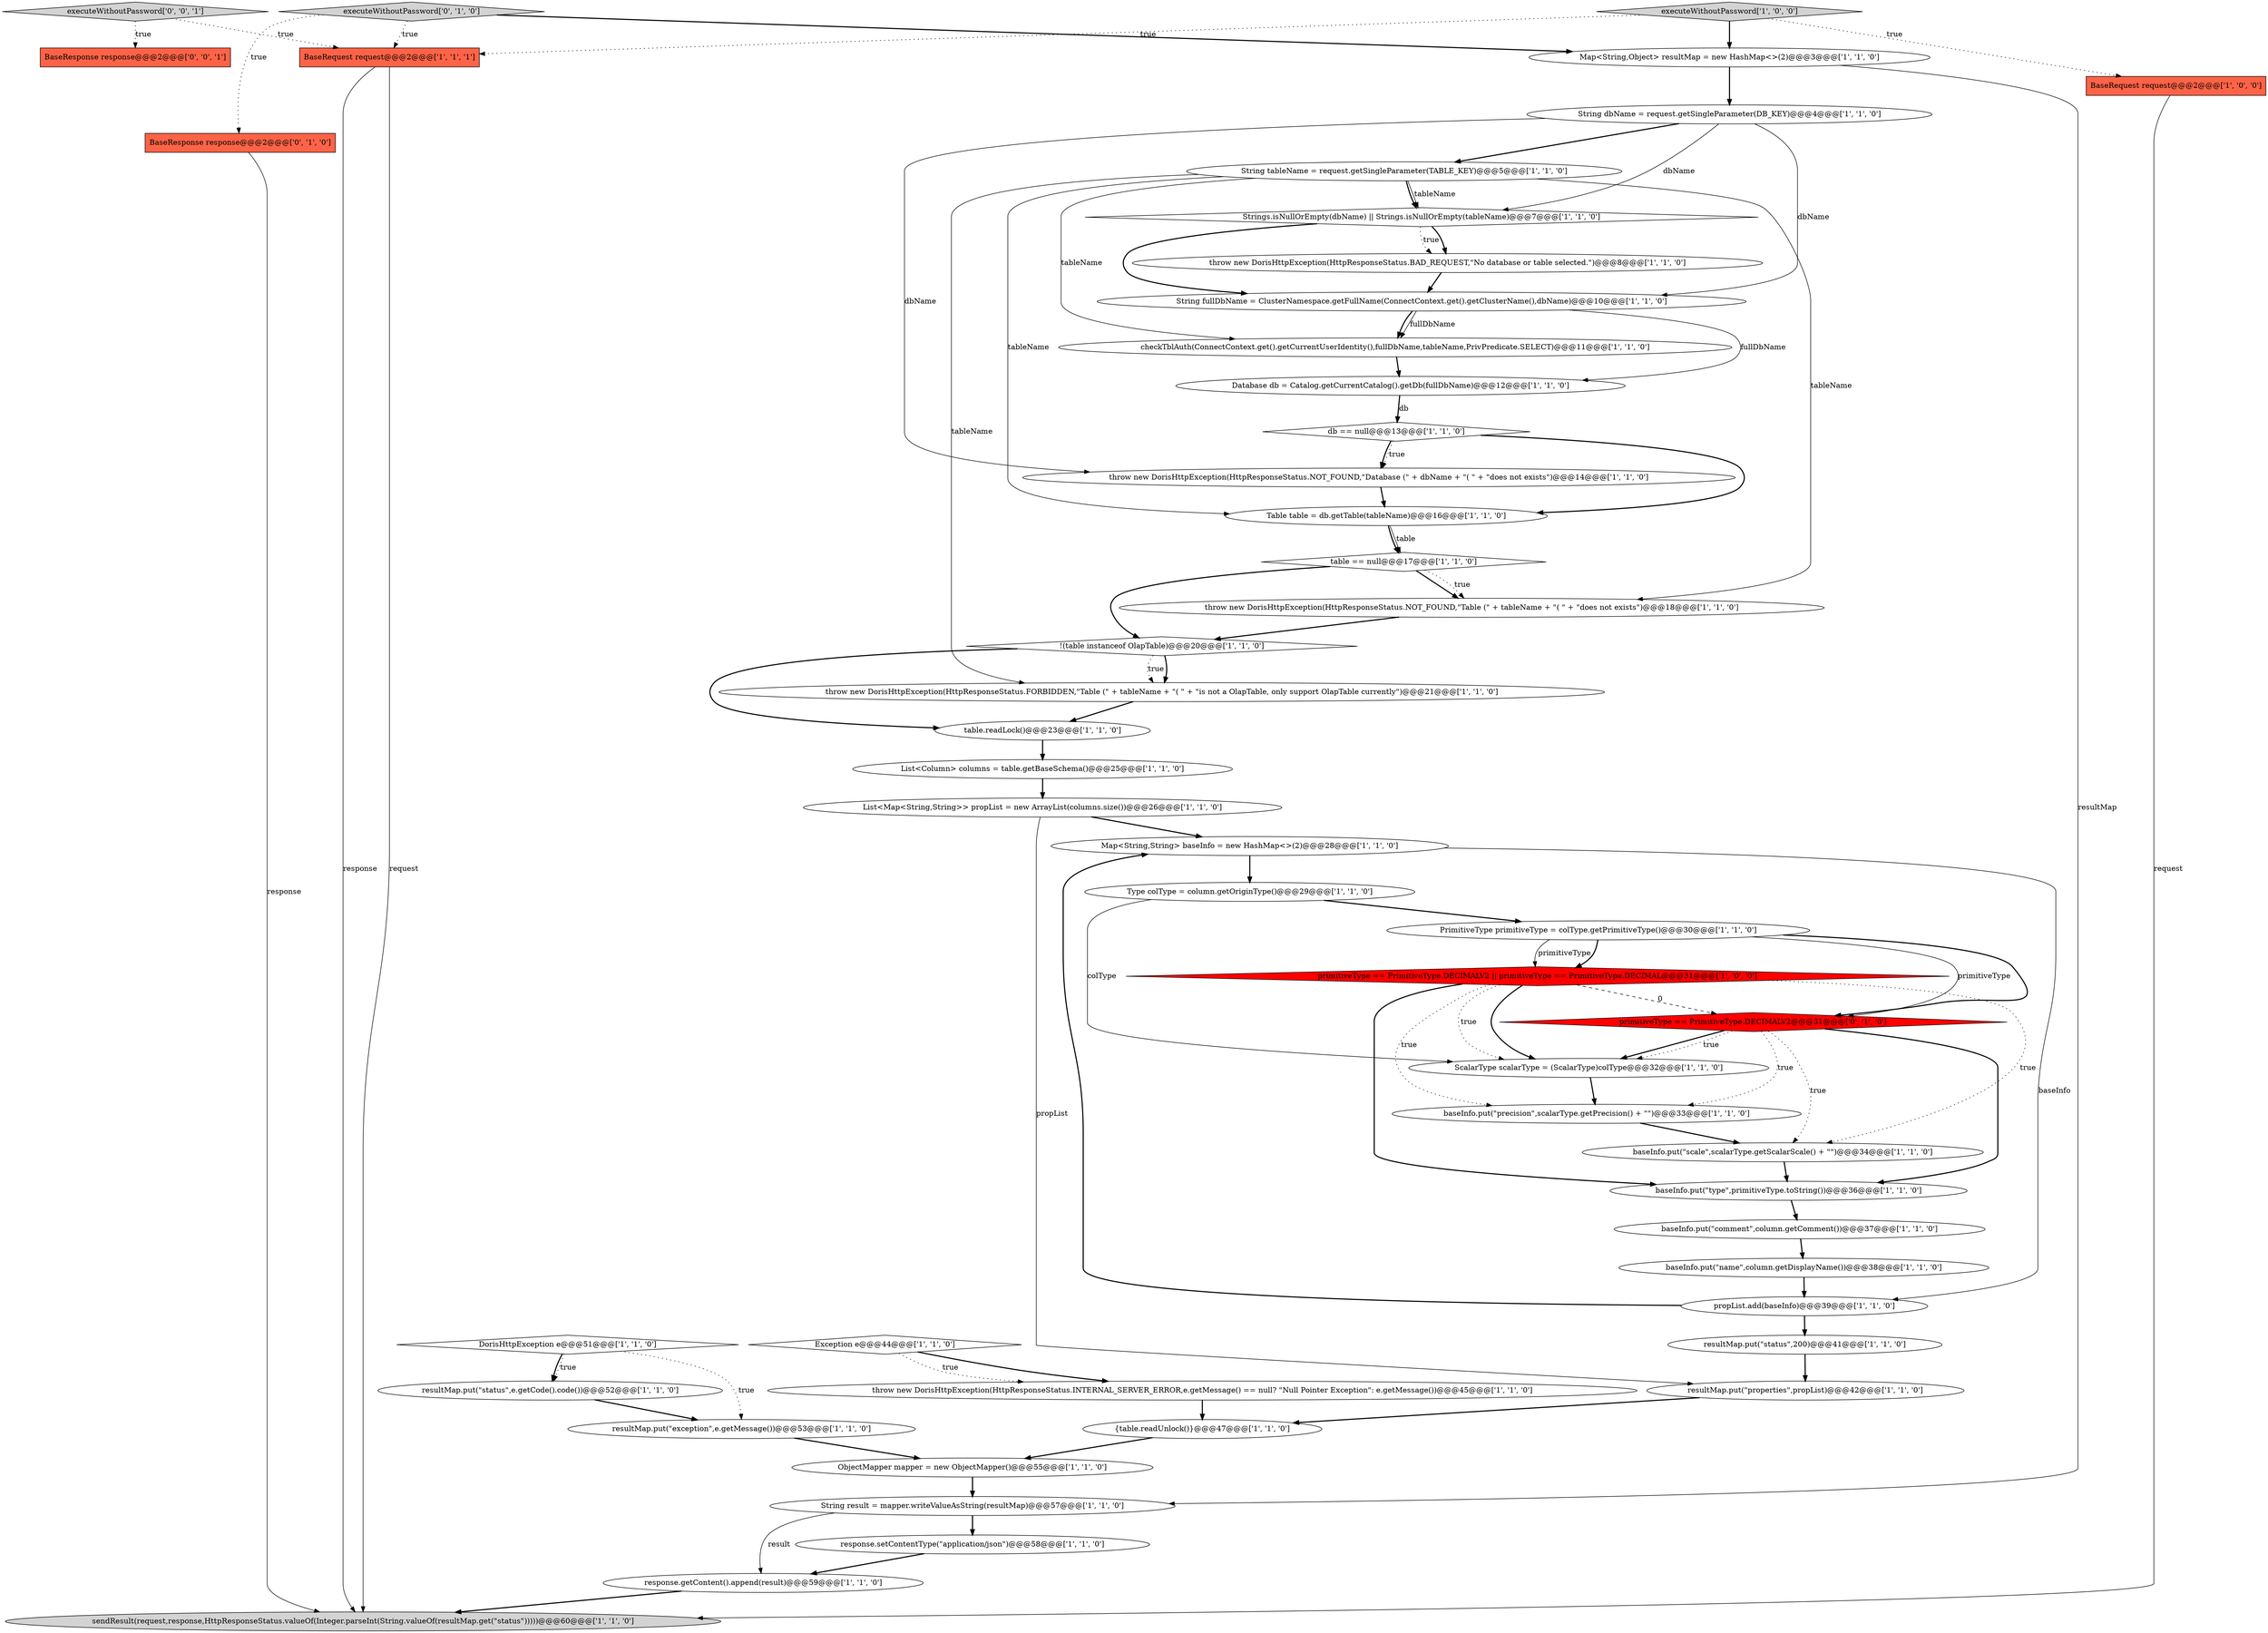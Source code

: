 digraph {
11 [style = filled, label = "String dbName = request.getSingleParameter(DB_KEY)@@@4@@@['1', '1', '0']", fillcolor = white, shape = ellipse image = "AAA0AAABBB1BBB"];
30 [style = filled, label = "throw new DorisHttpException(HttpResponseStatus.FORBIDDEN,\"Table (\" + tableName + \"( \" + \"is not a OlapTable, only support OlapTable currently\")@@@21@@@['1', '1', '0']", fillcolor = white, shape = ellipse image = "AAA0AAABBB1BBB"];
43 [style = filled, label = "propList.add(baseInfo)@@@39@@@['1', '1', '0']", fillcolor = white, shape = ellipse image = "AAA0AAABBB1BBB"];
0 [style = filled, label = "throw new DorisHttpException(HttpResponseStatus.NOT_FOUND,\"Table (\" + tableName + \"( \" + \"does not exists\")@@@18@@@['1', '1', '0']", fillcolor = white, shape = ellipse image = "AAA0AAABBB1BBB"];
35 [style = filled, label = "Exception e@@@44@@@['1', '1', '0']", fillcolor = white, shape = diamond image = "AAA0AAABBB1BBB"];
26 [style = filled, label = "sendResult(request,response,HttpResponseStatus.valueOf(Integer.parseInt(String.valueOf(resultMap.get(\"status\")))))@@@60@@@['1', '1', '0']", fillcolor = lightgray, shape = ellipse image = "AAA0AAABBB1BBB"];
37 [style = filled, label = "DorisHttpException e@@@51@@@['1', '1', '0']", fillcolor = white, shape = diamond image = "AAA0AAABBB1BBB"];
17 [style = filled, label = "response.setContentType(\"application/json\")@@@58@@@['1', '1', '0']", fillcolor = white, shape = ellipse image = "AAA0AAABBB1BBB"];
4 [style = filled, label = "Map<String,Object> resultMap = new HashMap<>(2)@@@3@@@['1', '1', '0']", fillcolor = white, shape = ellipse image = "AAA0AAABBB1BBB"];
40 [style = filled, label = "resultMap.put(\"exception\",e.getMessage())@@@53@@@['1', '1', '0']", fillcolor = white, shape = ellipse image = "AAA0AAABBB1BBB"];
28 [style = filled, label = "throw new DorisHttpException(HttpResponseStatus.NOT_FOUND,\"Database (\" + dbName + \"( \" + \"does not exists\")@@@14@@@['1', '1', '0']", fillcolor = white, shape = ellipse image = "AAA0AAABBB1BBB"];
33 [style = filled, label = "primitiveType == PrimitiveType.DECIMALV2 || primitiveType == PrimitiveType.DECIMAL@@@31@@@['1', '0', '0']", fillcolor = red, shape = diamond image = "AAA1AAABBB1BBB"];
25 [style = filled, label = "throw new DorisHttpException(HttpResponseStatus.BAD_REQUEST,\"No database or table selected.\")@@@8@@@['1', '1', '0']", fillcolor = white, shape = ellipse image = "AAA0AAABBB1BBB"];
1 [style = filled, label = "String result = mapper.writeValueAsString(resultMap)@@@57@@@['1', '1', '0']", fillcolor = white, shape = ellipse image = "AAA0AAABBB1BBB"];
21 [style = filled, label = "table == null@@@17@@@['1', '1', '0']", fillcolor = white, shape = diamond image = "AAA0AAABBB1BBB"];
49 [style = filled, label = "executeWithoutPassword['0', '0', '1']", fillcolor = lightgray, shape = diamond image = "AAA0AAABBB3BBB"];
5 [style = filled, label = "resultMap.put(\"status\",200)@@@41@@@['1', '1', '0']", fillcolor = white, shape = ellipse image = "AAA0AAABBB1BBB"];
2 [style = filled, label = "baseInfo.put(\"precision\",scalarType.getPrecision() + \"\")@@@33@@@['1', '1', '0']", fillcolor = white, shape = ellipse image = "AAA0AAABBB1BBB"];
39 [style = filled, label = "baseInfo.put(\"scale\",scalarType.getScalarScale() + \"\")@@@34@@@['1', '1', '0']", fillcolor = white, shape = ellipse image = "AAA0AAABBB1BBB"];
48 [style = filled, label = "BaseResponse response@@@2@@@['0', '0', '1']", fillcolor = tomato, shape = box image = "AAA0AAABBB3BBB"];
46 [style = filled, label = "primitiveType == PrimitiveType.DECIMALV2@@@31@@@['0', '1', '0']", fillcolor = red, shape = diamond image = "AAA1AAABBB2BBB"];
31 [style = filled, label = "ObjectMapper mapper = new ObjectMapper()@@@55@@@['1', '1', '0']", fillcolor = white, shape = ellipse image = "AAA0AAABBB1BBB"];
14 [style = filled, label = "db == null@@@13@@@['1', '1', '0']", fillcolor = white, shape = diamond image = "AAA0AAABBB1BBB"];
32 [style = filled, label = "BaseRequest request@@@2@@@['1', '1', '1']", fillcolor = tomato, shape = box image = "AAA0AAABBB1BBB"];
10 [style = filled, label = "Table table = db.getTable(tableName)@@@16@@@['1', '1', '0']", fillcolor = white, shape = ellipse image = "AAA0AAABBB1BBB"];
47 [style = filled, label = "executeWithoutPassword['0', '1', '0']", fillcolor = lightgray, shape = diamond image = "AAA0AAABBB2BBB"];
45 [style = filled, label = "BaseResponse response@@@2@@@['0', '1', '0']", fillcolor = tomato, shape = box image = "AAA0AAABBB2BBB"];
22 [style = filled, label = "BaseRequest request@@@2@@@['1', '0', '0']", fillcolor = tomato, shape = box image = "AAA0AAABBB1BBB"];
18 [style = filled, label = "response.getContent().append(result)@@@59@@@['1', '1', '0']", fillcolor = white, shape = ellipse image = "AAA0AAABBB1BBB"];
36 [style = filled, label = "String tableName = request.getSingleParameter(TABLE_KEY)@@@5@@@['1', '1', '0']", fillcolor = white, shape = ellipse image = "AAA0AAABBB1BBB"];
12 [style = filled, label = "executeWithoutPassword['1', '0', '0']", fillcolor = lightgray, shape = diamond image = "AAA0AAABBB1BBB"];
44 [style = filled, label = "Database db = Catalog.getCurrentCatalog().getDb(fullDbName)@@@12@@@['1', '1', '0']", fillcolor = white, shape = ellipse image = "AAA0AAABBB1BBB"];
19 [style = filled, label = "!(table instanceof OlapTable)@@@20@@@['1', '1', '0']", fillcolor = white, shape = diamond image = "AAA0AAABBB1BBB"];
15 [style = filled, label = "PrimitiveType primitiveType = colType.getPrimitiveType()@@@30@@@['1', '1', '0']", fillcolor = white, shape = ellipse image = "AAA0AAABBB1BBB"];
20 [style = filled, label = "baseInfo.put(\"comment\",column.getComment())@@@37@@@['1', '1', '0']", fillcolor = white, shape = ellipse image = "AAA0AAABBB1BBB"];
23 [style = filled, label = "Map<String,String> baseInfo = new HashMap<>(2)@@@28@@@['1', '1', '0']", fillcolor = white, shape = ellipse image = "AAA0AAABBB1BBB"];
42 [style = filled, label = "List<Column> columns = table.getBaseSchema()@@@25@@@['1', '1', '0']", fillcolor = white, shape = ellipse image = "AAA0AAABBB1BBB"];
24 [style = filled, label = "resultMap.put(\"status\",e.getCode().code())@@@52@@@['1', '1', '0']", fillcolor = white, shape = ellipse image = "AAA0AAABBB1BBB"];
6 [style = filled, label = "List<Map<String,String>> propList = new ArrayList(columns.size())@@@26@@@['1', '1', '0']", fillcolor = white, shape = ellipse image = "AAA0AAABBB1BBB"];
16 [style = filled, label = "{table.readUnlock()}@@@47@@@['1', '1', '0']", fillcolor = white, shape = ellipse image = "AAA0AAABBB1BBB"];
29 [style = filled, label = "throw new DorisHttpException(HttpResponseStatus.INTERNAL_SERVER_ERROR,e.getMessage() == null? \"Null Pointer Exception\": e.getMessage())@@@45@@@['1', '1', '0']", fillcolor = white, shape = ellipse image = "AAA0AAABBB1BBB"];
13 [style = filled, label = "Type colType = column.getOriginType()@@@29@@@['1', '1', '0']", fillcolor = white, shape = ellipse image = "AAA0AAABBB1BBB"];
41 [style = filled, label = "table.readLock()@@@23@@@['1', '1', '0']", fillcolor = white, shape = ellipse image = "AAA0AAABBB1BBB"];
34 [style = filled, label = "Strings.isNullOrEmpty(dbName) || Strings.isNullOrEmpty(tableName)@@@7@@@['1', '1', '0']", fillcolor = white, shape = diamond image = "AAA0AAABBB1BBB"];
27 [style = filled, label = "checkTblAuth(ConnectContext.get().getCurrentUserIdentity(),fullDbName,tableName,PrivPredicate.SELECT)@@@11@@@['1', '1', '0']", fillcolor = white, shape = ellipse image = "AAA0AAABBB1BBB"];
3 [style = filled, label = "resultMap.put(\"properties\",propList)@@@42@@@['1', '1', '0']", fillcolor = white, shape = ellipse image = "AAA0AAABBB1BBB"];
38 [style = filled, label = "ScalarType scalarType = (ScalarType)colType@@@32@@@['1', '1', '0']", fillcolor = white, shape = ellipse image = "AAA0AAABBB1BBB"];
8 [style = filled, label = "baseInfo.put(\"type\",primitiveType.toString())@@@36@@@['1', '1', '0']", fillcolor = white, shape = ellipse image = "AAA0AAABBB1BBB"];
7 [style = filled, label = "baseInfo.put(\"name\",column.getDisplayName())@@@38@@@['1', '1', '0']", fillcolor = white, shape = ellipse image = "AAA0AAABBB1BBB"];
9 [style = filled, label = "String fullDbName = ClusterNamespace.getFullName(ConnectContext.get().getClusterName(),dbName)@@@10@@@['1', '1', '0']", fillcolor = white, shape = ellipse image = "AAA0AAABBB1BBB"];
5->3 [style = bold, label=""];
34->9 [style = bold, label=""];
27->44 [style = bold, label=""];
10->21 [style = solid, label="table"];
14->28 [style = bold, label=""];
23->43 [style = solid, label="baseInfo"];
31->1 [style = bold, label=""];
3->16 [style = bold, label=""];
9->44 [style = solid, label="fullDbName"];
43->23 [style = bold, label=""];
11->36 [style = bold, label=""];
1->18 [style = solid, label="result"];
8->20 [style = bold, label=""];
23->13 [style = bold, label=""];
33->2 [style = dotted, label="true"];
13->38 [style = solid, label="colType"];
15->33 [style = solid, label="primitiveType"];
7->43 [style = bold, label=""];
40->31 [style = bold, label=""];
46->2 [style = dotted, label="true"];
49->48 [style = dotted, label="true"];
46->38 [style = bold, label=""];
30->41 [style = bold, label=""];
21->0 [style = bold, label=""];
21->19 [style = bold, label=""];
15->46 [style = solid, label="primitiveType"];
0->19 [style = bold, label=""];
21->0 [style = dotted, label="true"];
39->8 [style = bold, label=""];
14->10 [style = bold, label=""];
24->40 [style = bold, label=""];
10->21 [style = bold, label=""];
6->3 [style = solid, label="propList"];
38->2 [style = bold, label=""];
1->17 [style = bold, label=""];
2->39 [style = bold, label=""];
12->22 [style = dotted, label="true"];
12->32 [style = dotted, label="true"];
19->41 [style = bold, label=""];
36->10 [style = solid, label="tableName"];
19->30 [style = bold, label=""];
36->30 [style = solid, label="tableName"];
22->26 [style = solid, label="request"];
13->15 [style = bold, label=""];
33->38 [style = dotted, label="true"];
20->7 [style = bold, label=""];
33->8 [style = bold, label=""];
29->16 [style = bold, label=""];
15->33 [style = bold, label=""];
33->39 [style = dotted, label="true"];
35->29 [style = dotted, label="true"];
45->26 [style = solid, label="response"];
37->24 [style = bold, label=""];
35->29 [style = bold, label=""];
9->27 [style = solid, label="fullDbName"];
11->9 [style = solid, label="dbName"];
6->23 [style = bold, label=""];
25->9 [style = bold, label=""];
18->26 [style = bold, label=""];
4->1 [style = solid, label="resultMap"];
44->14 [style = bold, label=""];
19->30 [style = dotted, label="true"];
9->27 [style = bold, label=""];
47->32 [style = dotted, label="true"];
36->0 [style = solid, label="tableName"];
43->5 [style = bold, label=""];
14->28 [style = dotted, label="true"];
16->31 [style = bold, label=""];
11->34 [style = solid, label="dbName"];
46->8 [style = bold, label=""];
32->26 [style = solid, label="response"];
46->38 [style = dotted, label="true"];
47->4 [style = bold, label=""];
34->25 [style = dotted, label="true"];
36->34 [style = bold, label=""];
34->25 [style = bold, label=""];
28->10 [style = bold, label=""];
36->34 [style = solid, label="tableName"];
37->24 [style = dotted, label="true"];
47->45 [style = dotted, label="true"];
33->46 [style = dashed, label="0"];
36->27 [style = solid, label="tableName"];
42->6 [style = bold, label=""];
12->4 [style = bold, label=""];
46->39 [style = dotted, label="true"];
15->46 [style = bold, label=""];
33->38 [style = bold, label=""];
44->14 [style = solid, label="db"];
37->40 [style = dotted, label="true"];
4->11 [style = bold, label=""];
11->28 [style = solid, label="dbName"];
49->32 [style = dotted, label="true"];
17->18 [style = bold, label=""];
32->26 [style = solid, label="request"];
41->42 [style = bold, label=""];
}
